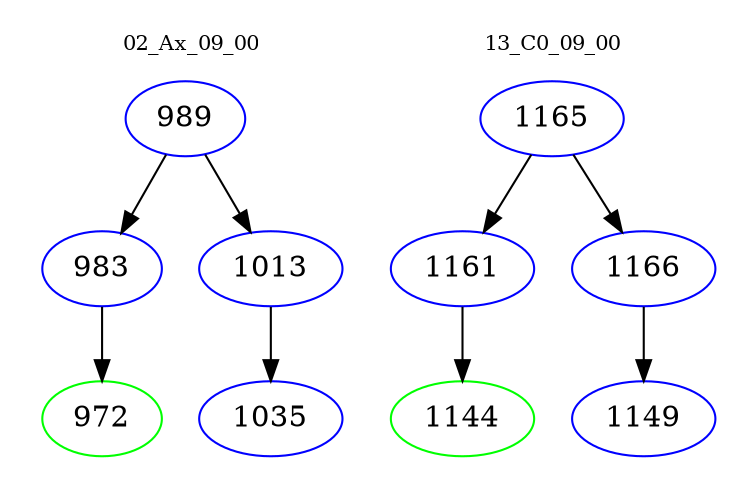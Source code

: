 digraph{
subgraph cluster_0 {
color = white
label = "02_Ax_09_00";
fontsize=10;
T0_989 [label="989", color="blue"]
T0_989 -> T0_983 [color="black"]
T0_983 [label="983", color="blue"]
T0_983 -> T0_972 [color="black"]
T0_972 [label="972", color="green"]
T0_989 -> T0_1013 [color="black"]
T0_1013 [label="1013", color="blue"]
T0_1013 -> T0_1035 [color="black"]
T0_1035 [label="1035", color="blue"]
}
subgraph cluster_1 {
color = white
label = "13_C0_09_00";
fontsize=10;
T1_1165 [label="1165", color="blue"]
T1_1165 -> T1_1161 [color="black"]
T1_1161 [label="1161", color="blue"]
T1_1161 -> T1_1144 [color="black"]
T1_1144 [label="1144", color="green"]
T1_1165 -> T1_1166 [color="black"]
T1_1166 [label="1166", color="blue"]
T1_1166 -> T1_1149 [color="black"]
T1_1149 [label="1149", color="blue"]
}
}
